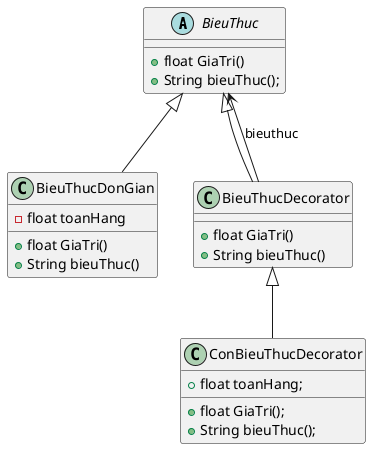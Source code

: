 @startuml
abstract class BieuThuc{
+ float GiaTri()
+ String bieuThuc();
}

class BieuThucDonGian{
    - float toanHang
    + float GiaTri()
    + String bieuThuc()
}
class BieuThucDecorator{
    + float GiaTri()
    + String bieuThuc()
}
class ConBieuThucDecorator{
    + float toanHang;
    + float GiaTri();
    + String bieuThuc();
}

BieuThuc <|-- BieuThucDonGian
BieuThuc <|-- BieuThucDecorator
BieuThucDecorator --> BieuThuc: bieuthuc
BieuThucDecorator <|-- ConBieuThucDecorator


@enduml